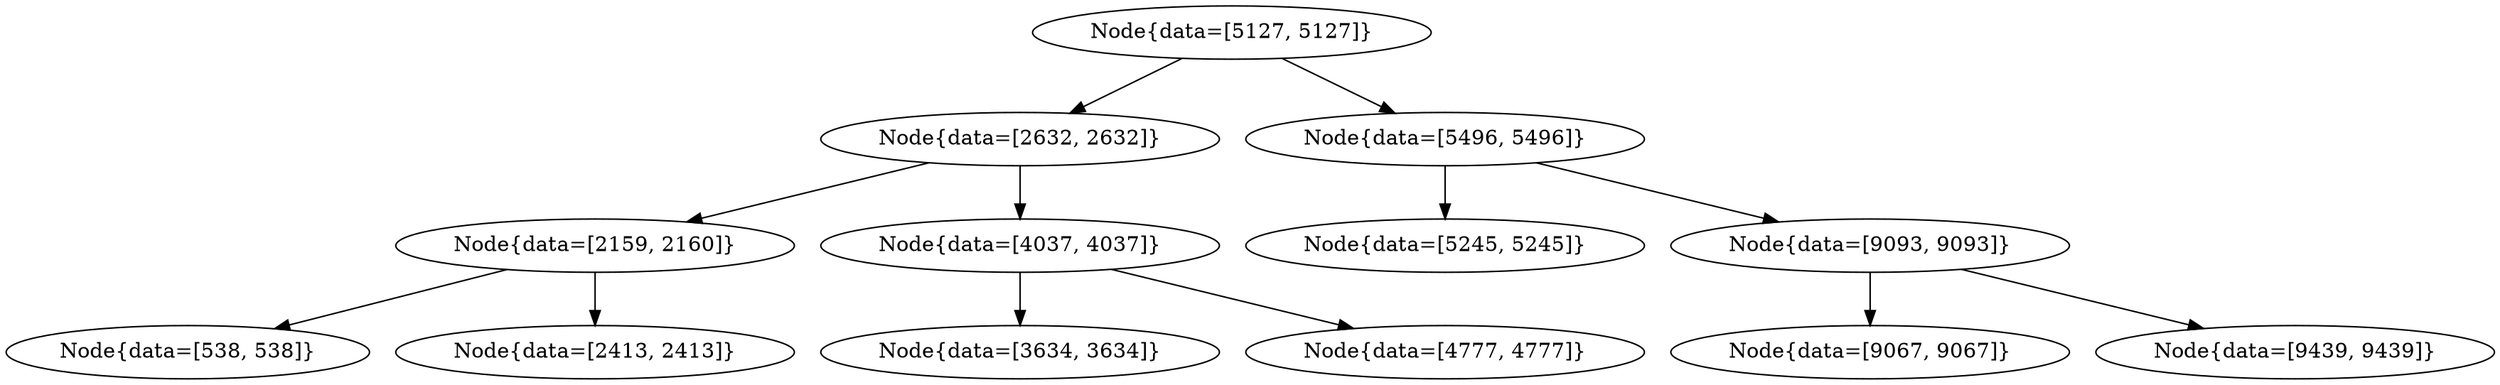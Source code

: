 digraph G{
163084952 [label="Node{data=[5127, 5127]}"]
163084952 -> 1974835365
1974835365 [label="Node{data=[2632, 2632]}"]
1974835365 -> 1354371294
1354371294 [label="Node{data=[2159, 2160]}"]
1354371294 -> 1368297793
1368297793 [label="Node{data=[538, 538]}"]
1354371294 -> 464014674
464014674 [label="Node{data=[2413, 2413]}"]
1974835365 -> 1107398194
1107398194 [label="Node{data=[4037, 4037]}"]
1107398194 -> 1119701580
1119701580 [label="Node{data=[3634, 3634]}"]
1107398194 -> 1738334147
1738334147 [label="Node{data=[4777, 4777]}"]
163084952 -> 1040698559
1040698559 [label="Node{data=[5496, 5496]}"]
1040698559 -> 1891214675
1891214675 [label="Node{data=[5245, 5245]}"]
1040698559 -> 1493073442
1493073442 [label="Node{data=[9093, 9093]}"]
1493073442 -> 1495126073
1495126073 [label="Node{data=[9067, 9067]}"]
1493073442 -> 1501535633
1501535633 [label="Node{data=[9439, 9439]}"]
}